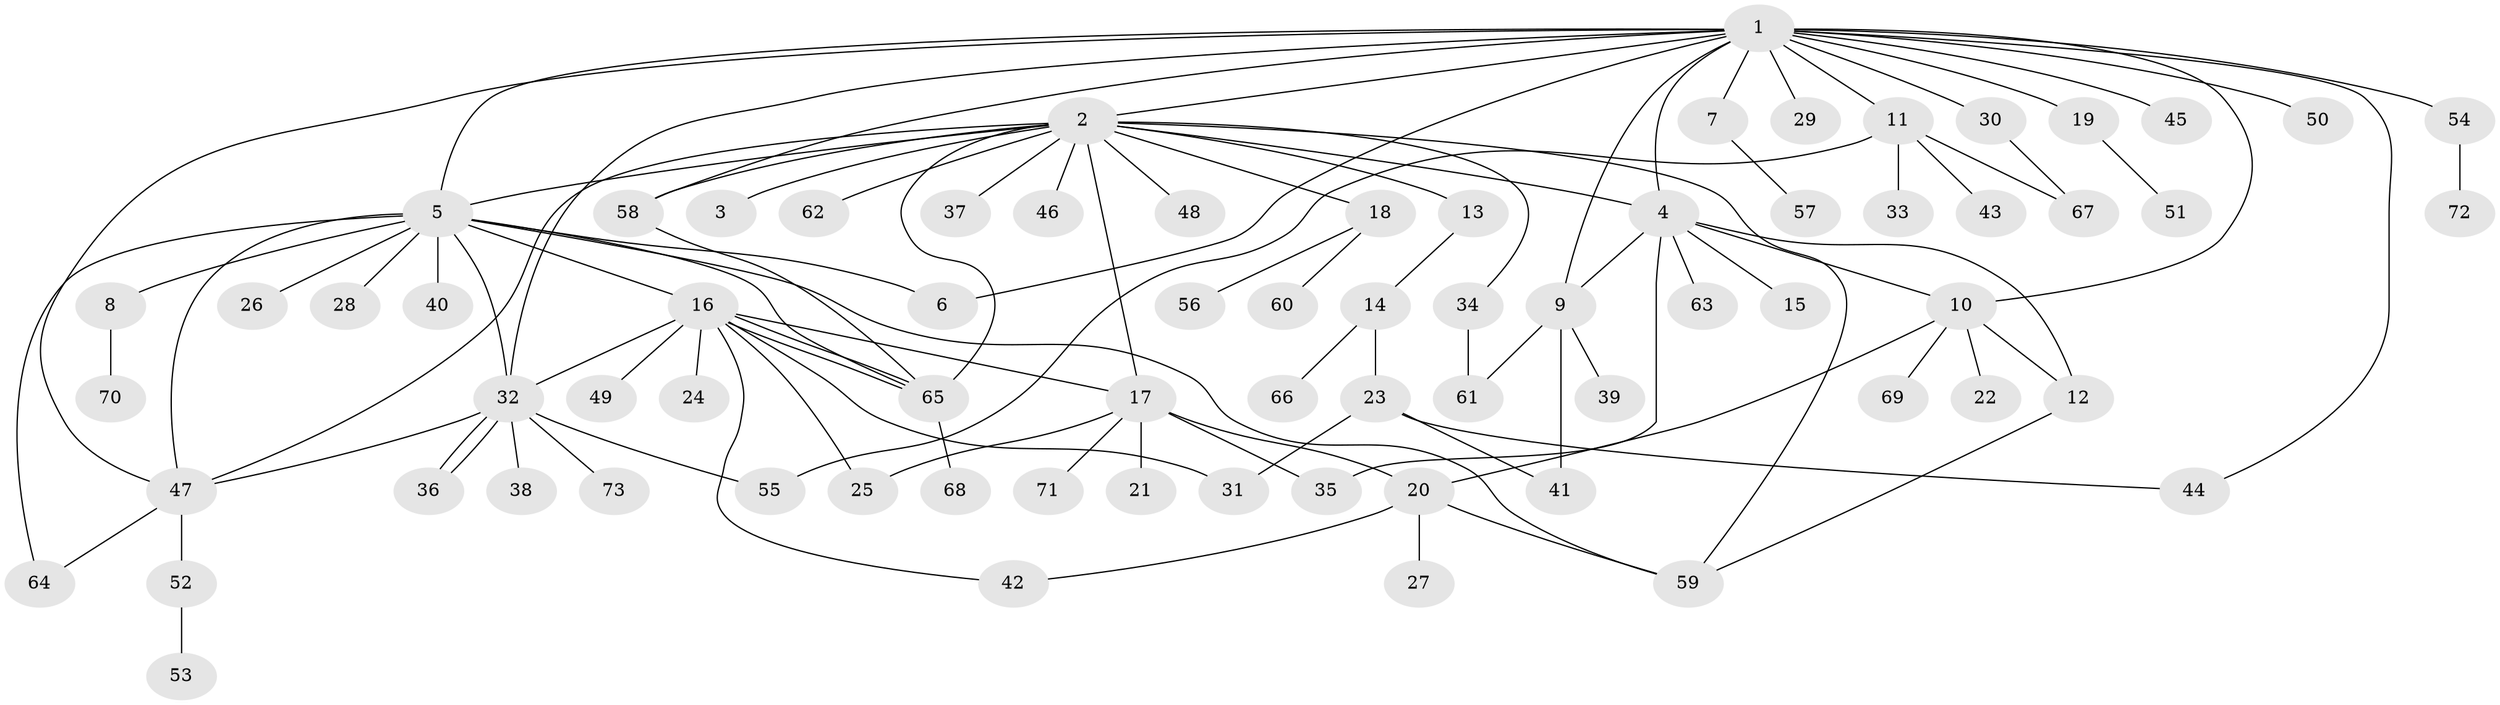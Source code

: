 // coarse degree distribution, {17: 0.023255813953488372, 15: 0.023255813953488372, 1: 0.4883720930232558, 8: 0.046511627906976744, 10: 0.023255813953488372, 2: 0.18604651162790697, 5: 0.046511627906976744, 4: 0.09302325581395349, 3: 0.046511627906976744, 7: 0.023255813953488372}
// Generated by graph-tools (version 1.1) at 2025/18/03/04/25 18:18:14]
// undirected, 73 vertices, 104 edges
graph export_dot {
graph [start="1"]
  node [color=gray90,style=filled];
  1;
  2;
  3;
  4;
  5;
  6;
  7;
  8;
  9;
  10;
  11;
  12;
  13;
  14;
  15;
  16;
  17;
  18;
  19;
  20;
  21;
  22;
  23;
  24;
  25;
  26;
  27;
  28;
  29;
  30;
  31;
  32;
  33;
  34;
  35;
  36;
  37;
  38;
  39;
  40;
  41;
  42;
  43;
  44;
  45;
  46;
  47;
  48;
  49;
  50;
  51;
  52;
  53;
  54;
  55;
  56;
  57;
  58;
  59;
  60;
  61;
  62;
  63;
  64;
  65;
  66;
  67;
  68;
  69;
  70;
  71;
  72;
  73;
  1 -- 2;
  1 -- 4;
  1 -- 5;
  1 -- 6;
  1 -- 7;
  1 -- 9;
  1 -- 10;
  1 -- 11;
  1 -- 19;
  1 -- 29;
  1 -- 30;
  1 -- 32;
  1 -- 44;
  1 -- 45;
  1 -- 47;
  1 -- 50;
  1 -- 54;
  1 -- 58;
  2 -- 3;
  2 -- 4;
  2 -- 5;
  2 -- 13;
  2 -- 17;
  2 -- 18;
  2 -- 34;
  2 -- 37;
  2 -- 46;
  2 -- 47;
  2 -- 48;
  2 -- 58;
  2 -- 59;
  2 -- 62;
  2 -- 65;
  4 -- 9;
  4 -- 10;
  4 -- 12;
  4 -- 15;
  4 -- 35;
  4 -- 63;
  5 -- 6;
  5 -- 8;
  5 -- 16;
  5 -- 26;
  5 -- 28;
  5 -- 32;
  5 -- 40;
  5 -- 47;
  5 -- 59;
  5 -- 64;
  5 -- 65;
  7 -- 57;
  8 -- 70;
  9 -- 39;
  9 -- 41;
  9 -- 61;
  10 -- 12;
  10 -- 20;
  10 -- 22;
  10 -- 69;
  11 -- 33;
  11 -- 43;
  11 -- 55;
  11 -- 67;
  12 -- 59;
  13 -- 14;
  14 -- 23;
  14 -- 66;
  16 -- 17;
  16 -- 24;
  16 -- 25;
  16 -- 31;
  16 -- 32;
  16 -- 42;
  16 -- 49;
  16 -- 65;
  16 -- 65;
  17 -- 20;
  17 -- 21;
  17 -- 25;
  17 -- 35;
  17 -- 71;
  18 -- 56;
  18 -- 60;
  19 -- 51;
  20 -- 27;
  20 -- 42;
  20 -- 59;
  23 -- 31;
  23 -- 41;
  23 -- 44;
  30 -- 67;
  32 -- 36;
  32 -- 36;
  32 -- 38;
  32 -- 47;
  32 -- 55;
  32 -- 73;
  34 -- 61;
  47 -- 52;
  47 -- 64;
  52 -- 53;
  54 -- 72;
  58 -- 65;
  65 -- 68;
}
